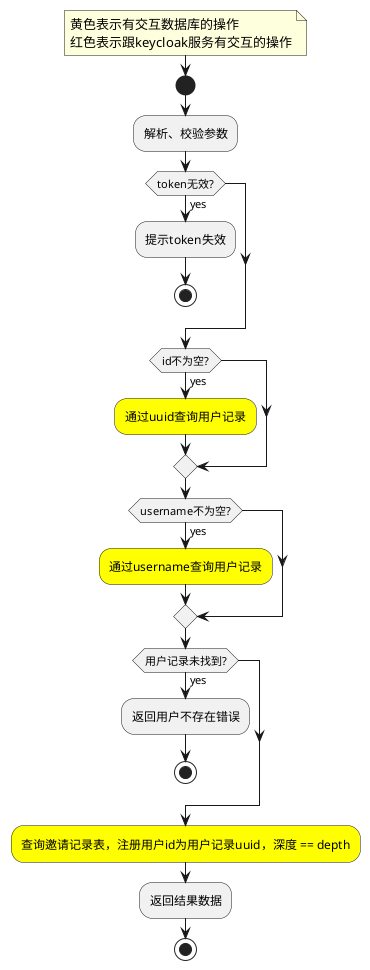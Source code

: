 @startuml

note right
    黄色表示有交互数据库的操作
    红色表示跟keycloak服务有交互的操作
end note
start
:解析、校验参数;
if (token无效?) then (yes)
    :提示token失效;
    stop
endif
if (id不为空?) then (yes)
    #yellow:通过uuid查询用户记录;
endif
if (username不为空?) then (yes)
    #yellow:通过username查询用户记录;
endif
if (用户记录未找到?) then (yes)
    :返回用户不存在错误;
    stop
endif
#yellow:查询邀请记录表，注册用户id为用户记录uuid，深度 == depth;
:返回结果数据;
stop
@enduml